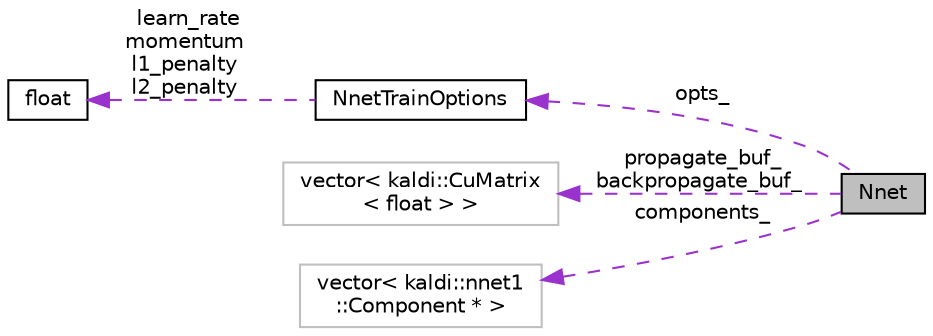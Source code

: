 digraph "Nnet"
{
  edge [fontname="Helvetica",fontsize="10",labelfontname="Helvetica",labelfontsize="10"];
  node [fontname="Helvetica",fontsize="10",shape=record];
  rankdir="LR";
  Node1 [label="Nnet",height=0.2,width=0.4,color="black", fillcolor="grey75", style="filled", fontcolor="black"];
  Node2 -> Node1 [dir="back",color="darkorchid3",fontsize="10",style="dashed",label=" opts_" ,fontname="Helvetica"];
  Node2 [label="NnetTrainOptions",height=0.2,width=0.4,color="black", fillcolor="white", style="filled",URL="$structkaldi_1_1nnet1_1_1NnetTrainOptions.html"];
  Node3 -> Node2 [dir="back",color="darkorchid3",fontsize="10",style="dashed",label=" learn_rate\nmomentum\nl1_penalty\nl2_penalty" ,fontname="Helvetica"];
  Node3 [label="float",height=0.2,width=0.4,color="black", fillcolor="white", style="filled",URL="$classfloat.html"];
  Node4 -> Node1 [dir="back",color="darkorchid3",fontsize="10",style="dashed",label=" propagate_buf_\nbackpropagate_buf_" ,fontname="Helvetica"];
  Node4 [label="vector\< kaldi::CuMatrix\l\< float \> \>",height=0.2,width=0.4,color="grey75", fillcolor="white", style="filled"];
  Node5 -> Node1 [dir="back",color="darkorchid3",fontsize="10",style="dashed",label=" components_" ,fontname="Helvetica"];
  Node5 [label="vector\< kaldi::nnet1\l::Component * \>",height=0.2,width=0.4,color="grey75", fillcolor="white", style="filled"];
}
